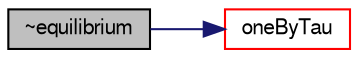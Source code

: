 digraph "~equilibrium"
{
  bgcolor="transparent";
  edge [fontname="FreeSans",fontsize="10",labelfontname="FreeSans",labelfontsize="10"];
  node [fontname="FreeSans",fontsize="10",shape=record];
  rankdir="LR";
  Node5 [label="~equilibrium",height=0.2,width=0.4,color="black", fillcolor="grey75", style="filled", fontcolor="black"];
  Node5 -> Node6 [color="midnightblue",fontsize="10",style="solid",fontname="FreeSans"];
  Node6 [label="oneByTau",height=0.2,width=0.4,color="red",URL="$a24278.html#a19b7db89d9d44e2a7820ce8692c7a1f1",tooltip="Member Functions. "];
}
